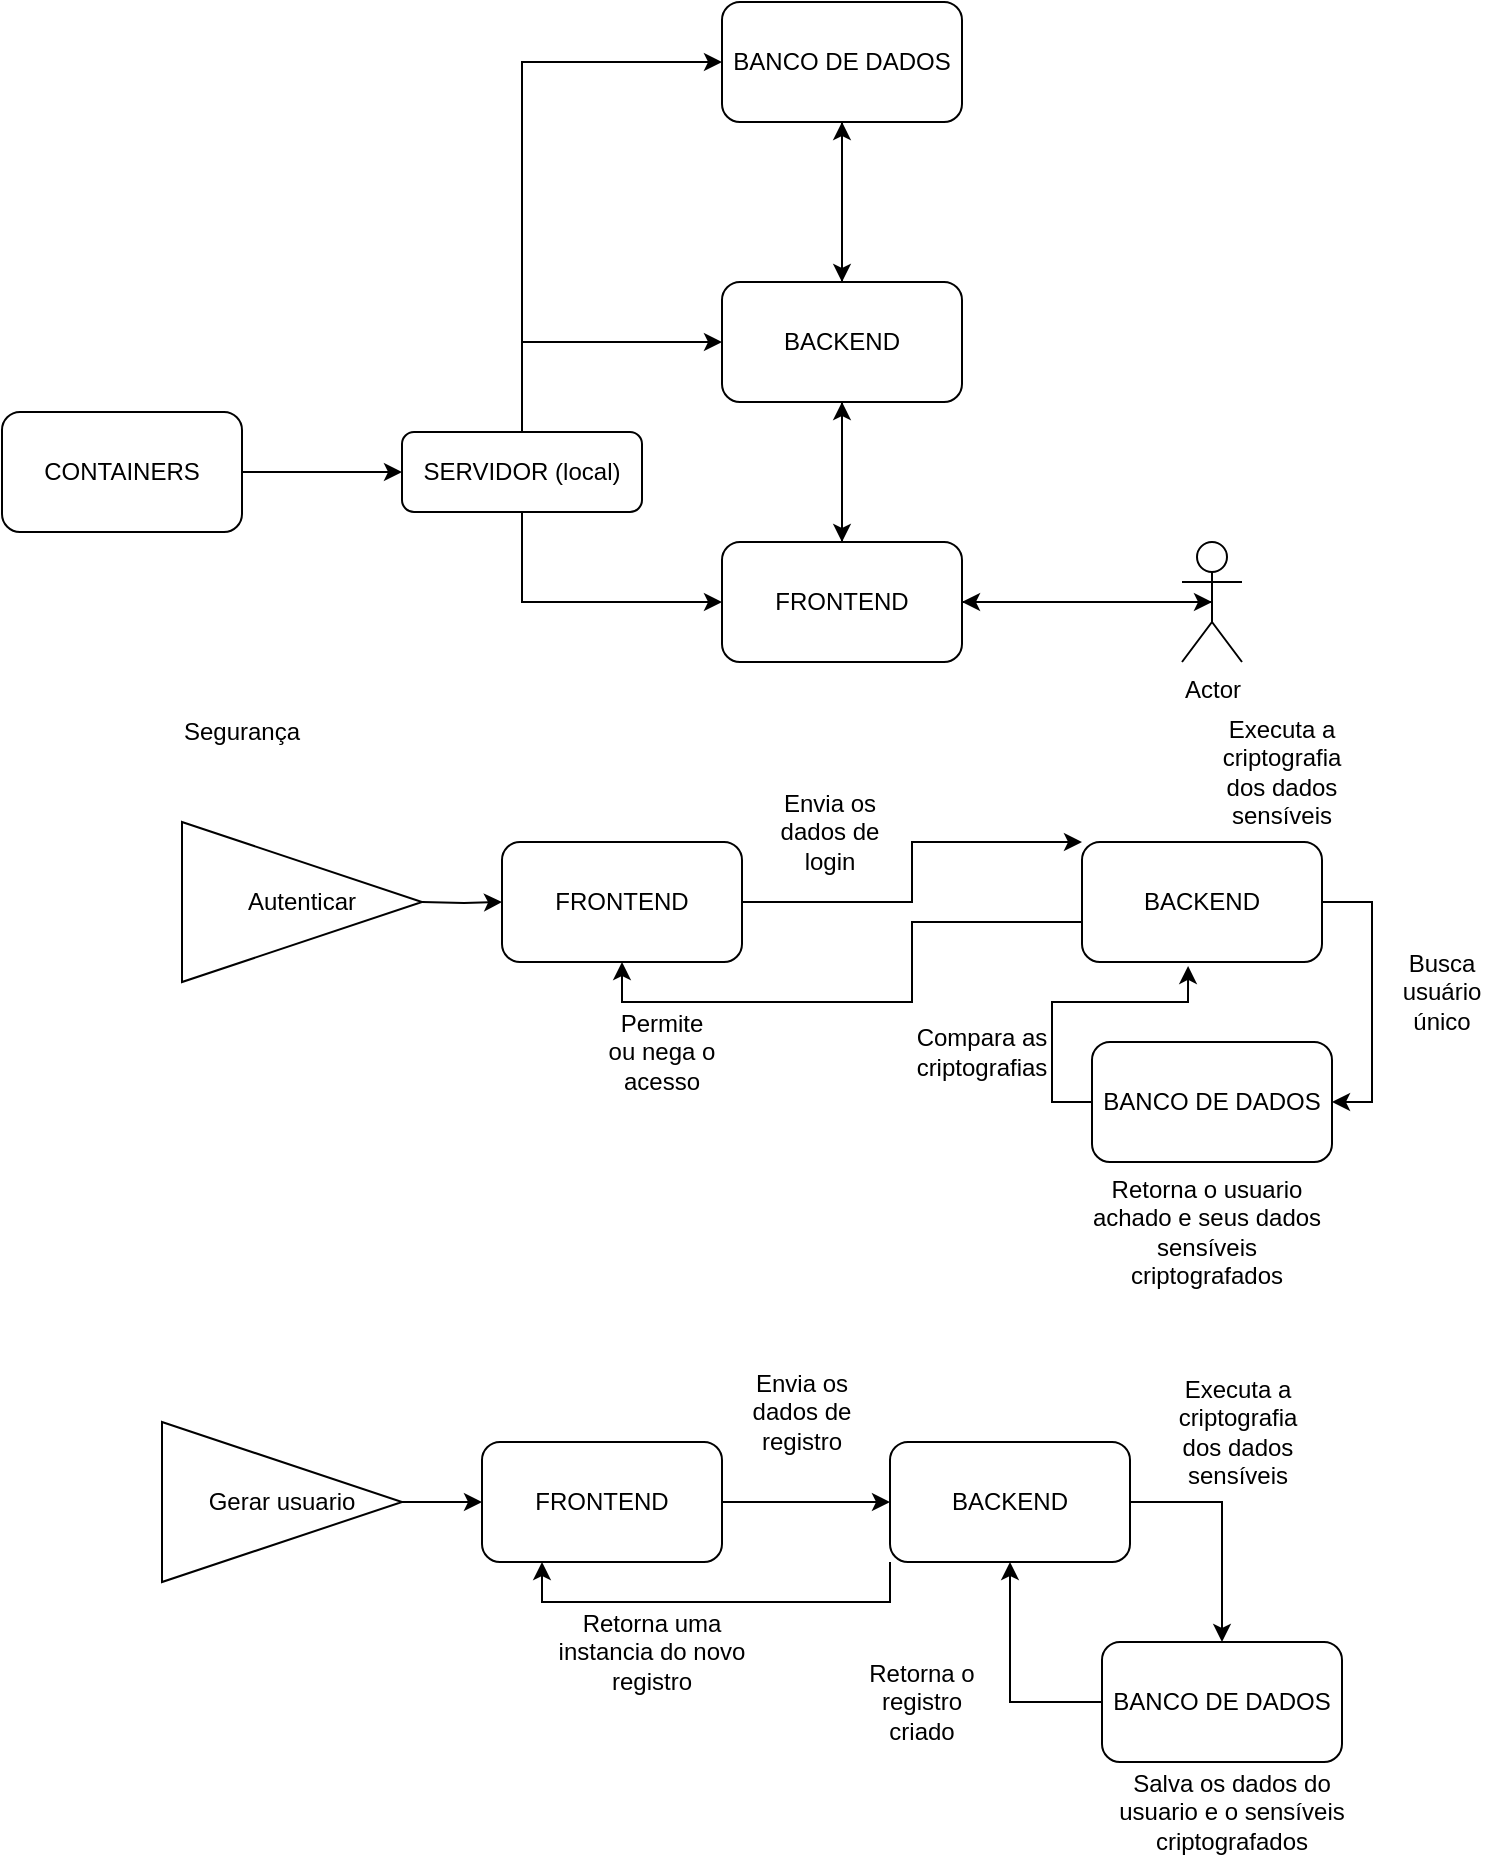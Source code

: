 <mxfile version="20.2.3" type="github">
  <diagram id="C5RBs43oDa-KdzZeNtuy" name="Page-1">
    <mxGraphModel dx="1422" dy="788" grid="1" gridSize="10" guides="1" tooltips="1" connect="1" arrows="1" fold="1" page="1" pageScale="1" pageWidth="827" pageHeight="1169" math="0" shadow="0">
      <root>
        <mxCell id="WIyWlLk6GJQsqaUBKTNV-0" />
        <mxCell id="WIyWlLk6GJQsqaUBKTNV-1" parent="WIyWlLk6GJQsqaUBKTNV-0" />
        <mxCell id="WzKL0s8CQ_AdMi2l-6hD-6" style="edgeStyle=orthogonalEdgeStyle;rounded=0;orthogonalLoop=1;jettySize=auto;html=1;exitX=0.5;exitY=0;exitDx=0;exitDy=0;entryX=0;entryY=0.5;entryDx=0;entryDy=0;" parent="WIyWlLk6GJQsqaUBKTNV-1" source="WzKL0s8CQ_AdMi2l-6hD-0" target="WzKL0s8CQ_AdMi2l-6hD-3" edge="1">
          <mxGeometry relative="1" as="geometry" />
        </mxCell>
        <mxCell id="WzKL0s8CQ_AdMi2l-6hD-7" style="edgeStyle=orthogonalEdgeStyle;rounded=0;orthogonalLoop=1;jettySize=auto;html=1;exitX=0.5;exitY=1;exitDx=0;exitDy=0;entryX=0;entryY=0.5;entryDx=0;entryDy=0;" parent="WIyWlLk6GJQsqaUBKTNV-1" source="WzKL0s8CQ_AdMi2l-6hD-0" target="WzKL0s8CQ_AdMi2l-6hD-4" edge="1">
          <mxGeometry relative="1" as="geometry" />
        </mxCell>
        <mxCell id="WzKL0s8CQ_AdMi2l-6hD-19" style="edgeStyle=orthogonalEdgeStyle;rounded=0;orthogonalLoop=1;jettySize=auto;html=1;exitX=0.5;exitY=0;exitDx=0;exitDy=0;entryX=0;entryY=0.5;entryDx=0;entryDy=0;" parent="WIyWlLk6GJQsqaUBKTNV-1" source="WzKL0s8CQ_AdMi2l-6hD-0" target="WzKL0s8CQ_AdMi2l-6hD-8" edge="1">
          <mxGeometry relative="1" as="geometry" />
        </mxCell>
        <mxCell id="WzKL0s8CQ_AdMi2l-6hD-0" value="SERVIDOR (local)" style="rounded=1;whiteSpace=wrap;html=1;fontSize=12;glass=0;strokeWidth=1;shadow=0;" parent="WIyWlLk6GJQsqaUBKTNV-1" vertex="1">
          <mxGeometry x="230" y="225" width="120" height="40" as="geometry" />
        </mxCell>
        <mxCell id="WzKL0s8CQ_AdMi2l-6hD-11" style="edgeStyle=orthogonalEdgeStyle;rounded=0;orthogonalLoop=1;jettySize=auto;html=1;entryX=0.5;entryY=0;entryDx=0;entryDy=0;" parent="WIyWlLk6GJQsqaUBKTNV-1" source="WzKL0s8CQ_AdMi2l-6hD-3" target="WzKL0s8CQ_AdMi2l-6hD-4" edge="1">
          <mxGeometry relative="1" as="geometry" />
        </mxCell>
        <mxCell id="WzKL0s8CQ_AdMi2l-6hD-17" style="edgeStyle=orthogonalEdgeStyle;rounded=0;orthogonalLoop=1;jettySize=auto;html=1;exitX=0.5;exitY=0;exitDx=0;exitDy=0;entryX=0.5;entryY=1;entryDx=0;entryDy=0;" parent="WIyWlLk6GJQsqaUBKTNV-1" source="WzKL0s8CQ_AdMi2l-6hD-3" target="WzKL0s8CQ_AdMi2l-6hD-8" edge="1">
          <mxGeometry relative="1" as="geometry" />
        </mxCell>
        <mxCell id="WzKL0s8CQ_AdMi2l-6hD-3" value="BACKEND" style="rounded=1;whiteSpace=wrap;html=1;" parent="WIyWlLk6GJQsqaUBKTNV-1" vertex="1">
          <mxGeometry x="390" y="150" width="120" height="60" as="geometry" />
        </mxCell>
        <mxCell id="WzKL0s8CQ_AdMi2l-6hD-12" style="edgeStyle=orthogonalEdgeStyle;rounded=0;orthogonalLoop=1;jettySize=auto;html=1;exitX=0.5;exitY=0;exitDx=0;exitDy=0;" parent="WIyWlLk6GJQsqaUBKTNV-1" source="WzKL0s8CQ_AdMi2l-6hD-4" edge="1">
          <mxGeometry relative="1" as="geometry">
            <mxPoint x="450" y="210" as="targetPoint" />
          </mxGeometry>
        </mxCell>
        <mxCell id="WzKL0s8CQ_AdMi2l-6hD-26" style="edgeStyle=orthogonalEdgeStyle;rounded=0;orthogonalLoop=1;jettySize=auto;html=1;exitX=1;exitY=0.5;exitDx=0;exitDy=0;entryX=0.5;entryY=0.5;entryDx=0;entryDy=0;entryPerimeter=0;" parent="WIyWlLk6GJQsqaUBKTNV-1" source="WzKL0s8CQ_AdMi2l-6hD-4" target="WzKL0s8CQ_AdMi2l-6hD-21" edge="1">
          <mxGeometry relative="1" as="geometry" />
        </mxCell>
        <mxCell id="WzKL0s8CQ_AdMi2l-6hD-4" value="FRONTEND" style="rounded=1;whiteSpace=wrap;html=1;" parent="WIyWlLk6GJQsqaUBKTNV-1" vertex="1">
          <mxGeometry x="390" y="280" width="120" height="60" as="geometry" />
        </mxCell>
        <mxCell id="WzKL0s8CQ_AdMi2l-6hD-18" style="edgeStyle=orthogonalEdgeStyle;rounded=0;orthogonalLoop=1;jettySize=auto;html=1;exitX=0.5;exitY=1;exitDx=0;exitDy=0;entryX=0.5;entryY=0;entryDx=0;entryDy=0;" parent="WIyWlLk6GJQsqaUBKTNV-1" source="WzKL0s8CQ_AdMi2l-6hD-8" target="WzKL0s8CQ_AdMi2l-6hD-3" edge="1">
          <mxGeometry relative="1" as="geometry" />
        </mxCell>
        <mxCell id="WzKL0s8CQ_AdMi2l-6hD-8" value="BANCO DE DADOS" style="rounded=1;whiteSpace=wrap;html=1;" parent="WIyWlLk6GJQsqaUBKTNV-1" vertex="1">
          <mxGeometry x="390" y="10" width="120" height="60" as="geometry" />
        </mxCell>
        <mxCell id="WzKL0s8CQ_AdMi2l-6hD-20" value="" style="edgeStyle=orthogonalEdgeStyle;rounded=0;orthogonalLoop=1;jettySize=auto;html=1;" parent="WIyWlLk6GJQsqaUBKTNV-1" source="WzKL0s8CQ_AdMi2l-6hD-15" target="WzKL0s8CQ_AdMi2l-6hD-0" edge="1">
          <mxGeometry relative="1" as="geometry" />
        </mxCell>
        <mxCell id="WzKL0s8CQ_AdMi2l-6hD-15" value="CONTAINERS" style="rounded=1;whiteSpace=wrap;html=1;" parent="WIyWlLk6GJQsqaUBKTNV-1" vertex="1">
          <mxGeometry x="30" y="215" width="120" height="60" as="geometry" />
        </mxCell>
        <mxCell id="WzKL0s8CQ_AdMi2l-6hD-27" style="edgeStyle=orthogonalEdgeStyle;rounded=0;orthogonalLoop=1;jettySize=auto;html=1;exitX=0.5;exitY=0.5;exitDx=0;exitDy=0;exitPerimeter=0;entryX=1;entryY=0.5;entryDx=0;entryDy=0;" parent="WIyWlLk6GJQsqaUBKTNV-1" source="WzKL0s8CQ_AdMi2l-6hD-21" target="WzKL0s8CQ_AdMi2l-6hD-4" edge="1">
          <mxGeometry relative="1" as="geometry" />
        </mxCell>
        <mxCell id="WzKL0s8CQ_AdMi2l-6hD-21" value="Actor" style="shape=umlActor;verticalLabelPosition=bottom;verticalAlign=top;html=1;outlineConnect=0;" parent="WIyWlLk6GJQsqaUBKTNV-1" vertex="1">
          <mxGeometry x="620" y="280" width="30" height="60" as="geometry" />
        </mxCell>
        <mxCell id="J2hrj--drxeEzNVRbDr3-0" value="Segurança" style="text;html=1;strokeColor=none;fillColor=none;align=center;verticalAlign=middle;whiteSpace=wrap;rounded=0;" vertex="1" parent="WIyWlLk6GJQsqaUBKTNV-1">
          <mxGeometry x="100" y="350" width="100" height="50" as="geometry" />
        </mxCell>
        <mxCell id="J2hrj--drxeEzNVRbDr3-5" style="edgeStyle=orthogonalEdgeStyle;rounded=0;orthogonalLoop=1;jettySize=auto;html=1;exitX=1;exitY=0.5;exitDx=0;exitDy=0;entryX=0;entryY=0.5;entryDx=0;entryDy=0;" edge="1" parent="WIyWlLk6GJQsqaUBKTNV-1" target="J2hrj--drxeEzNVRbDr3-4">
          <mxGeometry relative="1" as="geometry">
            <mxPoint x="240" y="460" as="sourcePoint" />
          </mxGeometry>
        </mxCell>
        <mxCell id="J2hrj--drxeEzNVRbDr3-2" value="Autenticar" style="triangle;whiteSpace=wrap;html=1;" vertex="1" parent="WIyWlLk6GJQsqaUBKTNV-1">
          <mxGeometry x="120" y="420" width="120" height="80" as="geometry" />
        </mxCell>
        <mxCell id="J2hrj--drxeEzNVRbDr3-10" style="edgeStyle=orthogonalEdgeStyle;rounded=0;orthogonalLoop=1;jettySize=auto;html=1;exitX=1;exitY=0.5;exitDx=0;exitDy=0;entryX=1;entryY=0.5;entryDx=0;entryDy=0;" edge="1" parent="WIyWlLk6GJQsqaUBKTNV-1" source="J2hrj--drxeEzNVRbDr3-3" target="J2hrj--drxeEzNVRbDr3-9">
          <mxGeometry relative="1" as="geometry" />
        </mxCell>
        <mxCell id="J2hrj--drxeEzNVRbDr3-17" style="edgeStyle=orthogonalEdgeStyle;rounded=0;orthogonalLoop=1;jettySize=auto;html=1;exitX=0;exitY=0.5;exitDx=0;exitDy=0;entryX=0.5;entryY=1;entryDx=0;entryDy=0;" edge="1" parent="WIyWlLk6GJQsqaUBKTNV-1" source="J2hrj--drxeEzNVRbDr3-3" target="J2hrj--drxeEzNVRbDr3-4">
          <mxGeometry relative="1" as="geometry">
            <Array as="points">
              <mxPoint x="570" y="470" />
              <mxPoint x="485" y="470" />
              <mxPoint x="485" y="510" />
              <mxPoint x="340" y="510" />
            </Array>
          </mxGeometry>
        </mxCell>
        <mxCell id="J2hrj--drxeEzNVRbDr3-3" value="BACKEND" style="rounded=1;whiteSpace=wrap;html=1;" vertex="1" parent="WIyWlLk6GJQsqaUBKTNV-1">
          <mxGeometry x="570" y="430" width="120" height="60" as="geometry" />
        </mxCell>
        <mxCell id="J2hrj--drxeEzNVRbDr3-6" style="edgeStyle=orthogonalEdgeStyle;rounded=0;orthogonalLoop=1;jettySize=auto;html=1;exitX=1;exitY=0.5;exitDx=0;exitDy=0;entryX=0;entryY=0;entryDx=0;entryDy=0;" edge="1" parent="WIyWlLk6GJQsqaUBKTNV-1" source="J2hrj--drxeEzNVRbDr3-4" target="J2hrj--drxeEzNVRbDr3-3">
          <mxGeometry relative="1" as="geometry">
            <Array as="points">
              <mxPoint x="485" y="460" />
              <mxPoint x="485" y="430" />
            </Array>
          </mxGeometry>
        </mxCell>
        <mxCell id="J2hrj--drxeEzNVRbDr3-4" value="FRONTEND" style="rounded=1;whiteSpace=wrap;html=1;" vertex="1" parent="WIyWlLk6GJQsqaUBKTNV-1">
          <mxGeometry x="280" y="430" width="120" height="60" as="geometry" />
        </mxCell>
        <mxCell id="J2hrj--drxeEzNVRbDr3-8" value="Envia os dados de login" style="text;html=1;strokeColor=none;fillColor=none;align=center;verticalAlign=middle;whiteSpace=wrap;rounded=0;" vertex="1" parent="WIyWlLk6GJQsqaUBKTNV-1">
          <mxGeometry x="414" y="410" width="60" height="30" as="geometry" />
        </mxCell>
        <mxCell id="J2hrj--drxeEzNVRbDr3-13" style="edgeStyle=orthogonalEdgeStyle;rounded=0;orthogonalLoop=1;jettySize=auto;html=1;exitX=0;exitY=0.5;exitDx=0;exitDy=0;entryX=0.442;entryY=1.033;entryDx=0;entryDy=0;entryPerimeter=0;" edge="1" parent="WIyWlLk6GJQsqaUBKTNV-1" source="J2hrj--drxeEzNVRbDr3-9" target="J2hrj--drxeEzNVRbDr3-3">
          <mxGeometry relative="1" as="geometry" />
        </mxCell>
        <mxCell id="J2hrj--drxeEzNVRbDr3-9" value="BANCO DE DADOS" style="rounded=1;whiteSpace=wrap;html=1;" vertex="1" parent="WIyWlLk6GJQsqaUBKTNV-1">
          <mxGeometry x="575" y="530" width="120" height="60" as="geometry" />
        </mxCell>
        <mxCell id="J2hrj--drxeEzNVRbDr3-12" value="Busca usuário único" style="text;html=1;strokeColor=none;fillColor=none;align=center;verticalAlign=middle;whiteSpace=wrap;rounded=0;" vertex="1" parent="WIyWlLk6GJQsqaUBKTNV-1">
          <mxGeometry x="720" y="490" width="60" height="30" as="geometry" />
        </mxCell>
        <mxCell id="J2hrj--drxeEzNVRbDr3-14" value="Retorna o usuario achado e seus dados sensíveis criptografados" style="text;html=1;strokeColor=none;fillColor=none;align=center;verticalAlign=middle;whiteSpace=wrap;rounded=0;" vertex="1" parent="WIyWlLk6GJQsqaUBKTNV-1">
          <mxGeometry x="570" y="610" width="125" height="30" as="geometry" />
        </mxCell>
        <mxCell id="J2hrj--drxeEzNVRbDr3-15" style="edgeStyle=orthogonalEdgeStyle;rounded=0;orthogonalLoop=1;jettySize=auto;html=1;exitX=0.5;exitY=1;exitDx=0;exitDy=0;" edge="1" parent="WIyWlLk6GJQsqaUBKTNV-1" source="J2hrj--drxeEzNVRbDr3-14" target="J2hrj--drxeEzNVRbDr3-14">
          <mxGeometry relative="1" as="geometry" />
        </mxCell>
        <mxCell id="J2hrj--drxeEzNVRbDr3-16" value="Compara as criptografias" style="text;html=1;strokeColor=none;fillColor=none;align=center;verticalAlign=middle;whiteSpace=wrap;rounded=0;" vertex="1" parent="WIyWlLk6GJQsqaUBKTNV-1">
          <mxGeometry x="490" y="520" width="60" height="30" as="geometry" />
        </mxCell>
        <mxCell id="J2hrj--drxeEzNVRbDr3-18" value="Permite ou nega o acesso" style="text;html=1;strokeColor=none;fillColor=none;align=center;verticalAlign=middle;whiteSpace=wrap;rounded=0;" vertex="1" parent="WIyWlLk6GJQsqaUBKTNV-1">
          <mxGeometry x="330" y="520" width="60" height="30" as="geometry" />
        </mxCell>
        <mxCell id="J2hrj--drxeEzNVRbDr3-22" style="edgeStyle=orthogonalEdgeStyle;rounded=0;orthogonalLoop=1;jettySize=auto;html=1;exitX=1;exitY=0.5;exitDx=0;exitDy=0;entryX=0;entryY=0.5;entryDx=0;entryDy=0;" edge="1" parent="WIyWlLk6GJQsqaUBKTNV-1" source="J2hrj--drxeEzNVRbDr3-20" target="J2hrj--drxeEzNVRbDr3-21">
          <mxGeometry relative="1" as="geometry" />
        </mxCell>
        <mxCell id="J2hrj--drxeEzNVRbDr3-20" value="Gerar usuario" style="triangle;whiteSpace=wrap;html=1;" vertex="1" parent="WIyWlLk6GJQsqaUBKTNV-1">
          <mxGeometry x="110" y="720" width="120" height="80" as="geometry" />
        </mxCell>
        <mxCell id="J2hrj--drxeEzNVRbDr3-25" style="edgeStyle=orthogonalEdgeStyle;rounded=0;orthogonalLoop=1;jettySize=auto;html=1;exitX=1;exitY=0.5;exitDx=0;exitDy=0;entryX=0;entryY=0.5;entryDx=0;entryDy=0;" edge="1" parent="WIyWlLk6GJQsqaUBKTNV-1" source="J2hrj--drxeEzNVRbDr3-21" target="J2hrj--drxeEzNVRbDr3-24">
          <mxGeometry relative="1" as="geometry" />
        </mxCell>
        <mxCell id="J2hrj--drxeEzNVRbDr3-21" value="FRONTEND" style="rounded=1;whiteSpace=wrap;html=1;" vertex="1" parent="WIyWlLk6GJQsqaUBKTNV-1">
          <mxGeometry x="270" y="730" width="120" height="60" as="geometry" />
        </mxCell>
        <mxCell id="J2hrj--drxeEzNVRbDr3-28" style="edgeStyle=orthogonalEdgeStyle;rounded=0;orthogonalLoop=1;jettySize=auto;html=1;exitX=1;exitY=0.5;exitDx=0;exitDy=0;entryX=0.5;entryY=0;entryDx=0;entryDy=0;" edge="1" parent="WIyWlLk6GJQsqaUBKTNV-1" source="J2hrj--drxeEzNVRbDr3-24" target="J2hrj--drxeEzNVRbDr3-27">
          <mxGeometry relative="1" as="geometry" />
        </mxCell>
        <mxCell id="J2hrj--drxeEzNVRbDr3-36" style="edgeStyle=orthogonalEdgeStyle;rounded=0;orthogonalLoop=1;jettySize=auto;html=1;exitX=0;exitY=1;exitDx=0;exitDy=0;entryX=0.25;entryY=1;entryDx=0;entryDy=0;" edge="1" parent="WIyWlLk6GJQsqaUBKTNV-1" source="J2hrj--drxeEzNVRbDr3-24" target="J2hrj--drxeEzNVRbDr3-21">
          <mxGeometry relative="1" as="geometry" />
        </mxCell>
        <mxCell id="J2hrj--drxeEzNVRbDr3-24" value="BACKEND" style="rounded=1;whiteSpace=wrap;html=1;" vertex="1" parent="WIyWlLk6GJQsqaUBKTNV-1">
          <mxGeometry x="474" y="730" width="120" height="60" as="geometry" />
        </mxCell>
        <mxCell id="J2hrj--drxeEzNVRbDr3-26" value="Envia os dados de registro" style="text;html=1;strokeColor=none;fillColor=none;align=center;verticalAlign=middle;whiteSpace=wrap;rounded=0;" vertex="1" parent="WIyWlLk6GJQsqaUBKTNV-1">
          <mxGeometry x="400" y="700" width="60" height="30" as="geometry" />
        </mxCell>
        <mxCell id="J2hrj--drxeEzNVRbDr3-33" style="edgeStyle=orthogonalEdgeStyle;rounded=0;orthogonalLoop=1;jettySize=auto;html=1;exitX=0;exitY=0.5;exitDx=0;exitDy=0;entryX=0.5;entryY=1;entryDx=0;entryDy=0;" edge="1" parent="WIyWlLk6GJQsqaUBKTNV-1" source="J2hrj--drxeEzNVRbDr3-27" target="J2hrj--drxeEzNVRbDr3-24">
          <mxGeometry relative="1" as="geometry" />
        </mxCell>
        <mxCell id="J2hrj--drxeEzNVRbDr3-27" value="BANCO DE DADOS" style="rounded=1;whiteSpace=wrap;html=1;" vertex="1" parent="WIyWlLk6GJQsqaUBKTNV-1">
          <mxGeometry x="580" y="830" width="120" height="60" as="geometry" />
        </mxCell>
        <mxCell id="J2hrj--drxeEzNVRbDr3-29" value="Executa a criptografia dos dados sensíveis" style="text;html=1;strokeColor=none;fillColor=none;align=center;verticalAlign=middle;whiteSpace=wrap;rounded=0;" vertex="1" parent="WIyWlLk6GJQsqaUBKTNV-1">
          <mxGeometry x="617.5" y="710" width="60" height="30" as="geometry" />
        </mxCell>
        <mxCell id="J2hrj--drxeEzNVRbDr3-30" value="Executa a criptografia dos dados sensíveis" style="text;html=1;strokeColor=none;fillColor=none;align=center;verticalAlign=middle;whiteSpace=wrap;rounded=0;" vertex="1" parent="WIyWlLk6GJQsqaUBKTNV-1">
          <mxGeometry x="640" y="380" width="60" height="30" as="geometry" />
        </mxCell>
        <mxCell id="J2hrj--drxeEzNVRbDr3-32" value="Salva os dados do usuario e o sensíveis criptografados" style="text;html=1;strokeColor=none;fillColor=none;align=center;verticalAlign=middle;whiteSpace=wrap;rounded=0;" vertex="1" parent="WIyWlLk6GJQsqaUBKTNV-1">
          <mxGeometry x="575" y="900" width="140" height="30" as="geometry" />
        </mxCell>
        <mxCell id="J2hrj--drxeEzNVRbDr3-35" value="Retorna o registro criado" style="text;html=1;strokeColor=none;fillColor=none;align=center;verticalAlign=middle;whiteSpace=wrap;rounded=0;" vertex="1" parent="WIyWlLk6GJQsqaUBKTNV-1">
          <mxGeometry x="460" y="845" width="60" height="30" as="geometry" />
        </mxCell>
        <mxCell id="J2hrj--drxeEzNVRbDr3-37" value="Retorna uma instancia do novo registro" style="text;html=1;strokeColor=none;fillColor=none;align=center;verticalAlign=middle;whiteSpace=wrap;rounded=0;" vertex="1" parent="WIyWlLk6GJQsqaUBKTNV-1">
          <mxGeometry x="300" y="820" width="110" height="30" as="geometry" />
        </mxCell>
      </root>
    </mxGraphModel>
  </diagram>
</mxfile>

